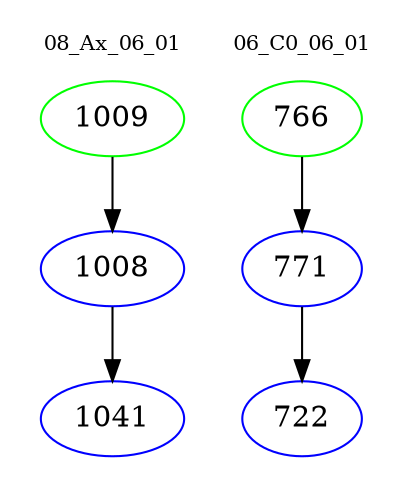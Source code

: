 digraph{
subgraph cluster_0 {
color = white
label = "08_Ax_06_01";
fontsize=10;
T0_1009 [label="1009", color="green"]
T0_1009 -> T0_1008 [color="black"]
T0_1008 [label="1008", color="blue"]
T0_1008 -> T0_1041 [color="black"]
T0_1041 [label="1041", color="blue"]
}
subgraph cluster_1 {
color = white
label = "06_C0_06_01";
fontsize=10;
T1_766 [label="766", color="green"]
T1_766 -> T1_771 [color="black"]
T1_771 [label="771", color="blue"]
T1_771 -> T1_722 [color="black"]
T1_722 [label="722", color="blue"]
}
}
